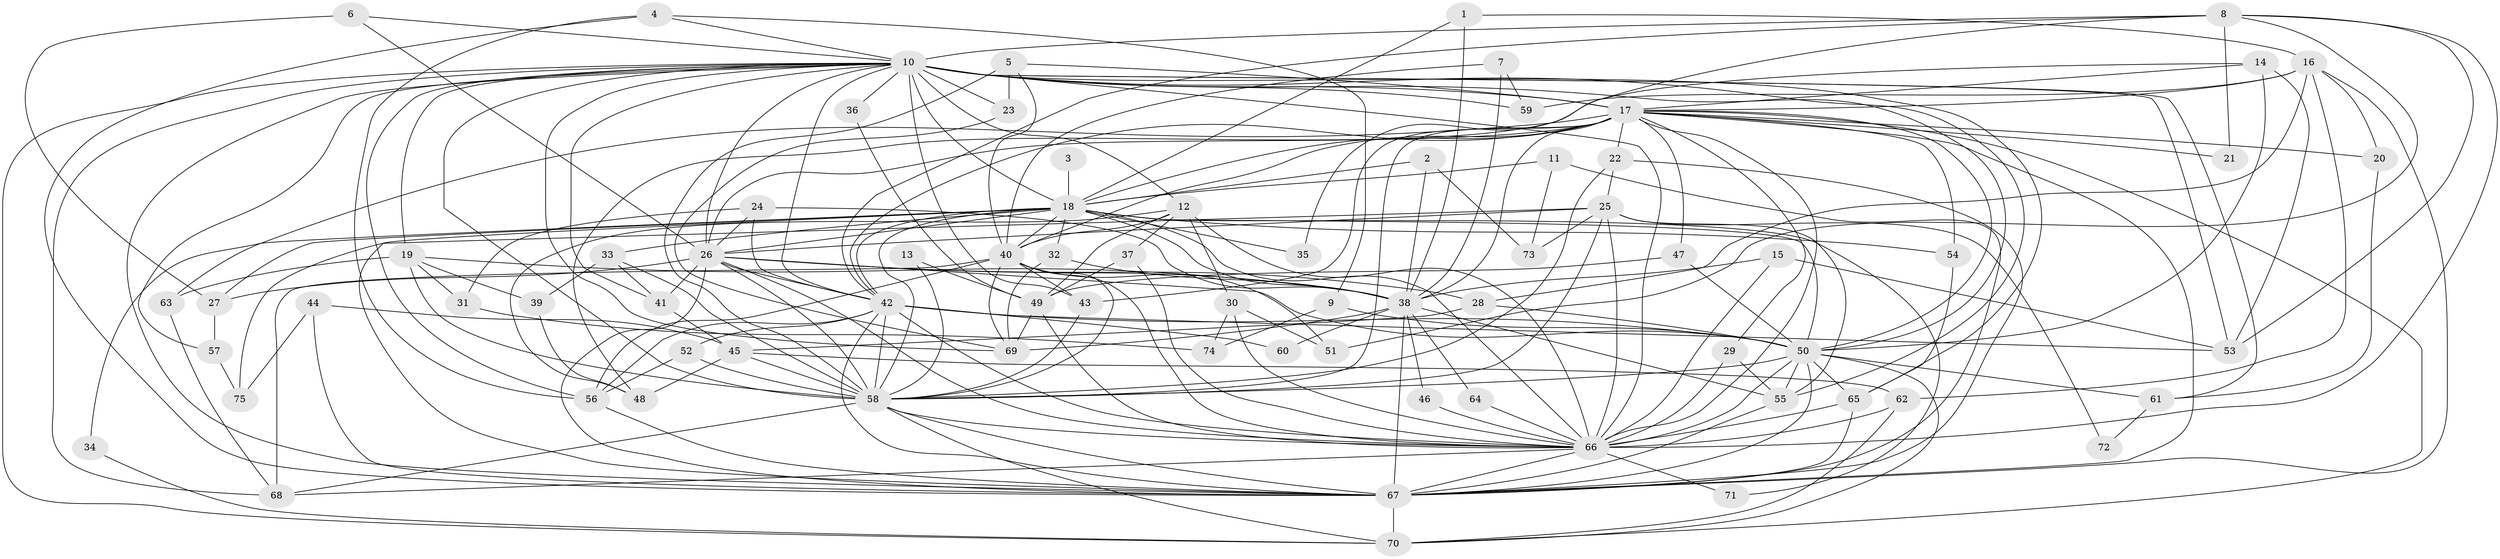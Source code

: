// original degree distribution, {30: 0.006711409395973154, 15: 0.013422818791946308, 18: 0.013422818791946308, 25: 0.006711409395973154, 19: 0.006711409395973154, 32: 0.006711409395973154, 26: 0.006711409395973154, 24: 0.006711409395973154, 17: 0.006711409395973154, 3: 0.2214765100671141, 7: 0.026845637583892617, 12: 0.006711409395973154, 8: 0.006711409395973154, 6: 0.026845637583892617, 5: 0.040268456375838924, 4: 0.09395973154362416, 2: 0.5033557046979866}
// Generated by graph-tools (version 1.1) at 2025/36/03/04/25 23:36:16]
// undirected, 75 vertices, 222 edges
graph export_dot {
  node [color=gray90,style=filled];
  1;
  2;
  3;
  4;
  5;
  6;
  7;
  8;
  9;
  10;
  11;
  12;
  13;
  14;
  15;
  16;
  17;
  18;
  19;
  20;
  21;
  22;
  23;
  24;
  25;
  26;
  27;
  28;
  29;
  30;
  31;
  32;
  33;
  34;
  35;
  36;
  37;
  38;
  39;
  40;
  41;
  42;
  43;
  44;
  45;
  46;
  47;
  48;
  49;
  50;
  51;
  52;
  53;
  54;
  55;
  56;
  57;
  58;
  59;
  60;
  61;
  62;
  63;
  64;
  65;
  66;
  67;
  68;
  69;
  70;
  71;
  72;
  73;
  74;
  75;
  1 -- 16 [weight=1.0];
  1 -- 18 [weight=1.0];
  1 -- 38 [weight=1.0];
  2 -- 18 [weight=1.0];
  2 -- 38 [weight=1.0];
  2 -- 73 [weight=1.0];
  3 -- 18 [weight=1.0];
  4 -- 9 [weight=1.0];
  4 -- 10 [weight=1.0];
  4 -- 56 [weight=1.0];
  4 -- 67 [weight=1.0];
  5 -- 17 [weight=1.0];
  5 -- 23 [weight=1.0];
  5 -- 40 [weight=1.0];
  5 -- 58 [weight=1.0];
  6 -- 10 [weight=1.0];
  6 -- 26 [weight=1.0];
  6 -- 27 [weight=1.0];
  7 -- 38 [weight=1.0];
  7 -- 40 [weight=1.0];
  7 -- 59 [weight=1.0];
  8 -- 10 [weight=1.0];
  8 -- 21 [weight=1.0];
  8 -- 35 [weight=1.0];
  8 -- 42 [weight=1.0];
  8 -- 51 [weight=1.0];
  8 -- 53 [weight=1.0];
  8 -- 66 [weight=1.0];
  9 -- 50 [weight=2.0];
  9 -- 74 [weight=1.0];
  10 -- 12 [weight=1.0];
  10 -- 17 [weight=1.0];
  10 -- 18 [weight=2.0];
  10 -- 19 [weight=1.0];
  10 -- 23 [weight=1.0];
  10 -- 26 [weight=1.0];
  10 -- 36 [weight=1.0];
  10 -- 41 [weight=1.0];
  10 -- 42 [weight=2.0];
  10 -- 43 [weight=1.0];
  10 -- 50 [weight=2.0];
  10 -- 53 [weight=1.0];
  10 -- 55 [weight=1.0];
  10 -- 56 [weight=1.0];
  10 -- 57 [weight=1.0];
  10 -- 58 [weight=1.0];
  10 -- 59 [weight=1.0];
  10 -- 61 [weight=1.0];
  10 -- 65 [weight=2.0];
  10 -- 66 [weight=2.0];
  10 -- 67 [weight=1.0];
  10 -- 68 [weight=1.0];
  10 -- 69 [weight=1.0];
  10 -- 70 [weight=1.0];
  11 -- 18 [weight=2.0];
  11 -- 67 [weight=1.0];
  11 -- 73 [weight=1.0];
  12 -- 30 [weight=1.0];
  12 -- 37 [weight=1.0];
  12 -- 40 [weight=1.0];
  12 -- 48 [weight=1.0];
  12 -- 49 [weight=1.0];
  12 -- 66 [weight=1.0];
  13 -- 49 [weight=1.0];
  13 -- 58 [weight=1.0];
  14 -- 17 [weight=1.0];
  14 -- 48 [weight=1.0];
  14 -- 50 [weight=1.0];
  14 -- 53 [weight=1.0];
  15 -- 38 [weight=1.0];
  15 -- 53 [weight=1.0];
  15 -- 66 [weight=1.0];
  16 -- 17 [weight=1.0];
  16 -- 20 [weight=1.0];
  16 -- 28 [weight=1.0];
  16 -- 59 [weight=1.0];
  16 -- 62 [weight=1.0];
  16 -- 67 [weight=1.0];
  17 -- 18 [weight=1.0];
  17 -- 20 [weight=1.0];
  17 -- 21 [weight=1.0];
  17 -- 22 [weight=1.0];
  17 -- 26 [weight=1.0];
  17 -- 29 [weight=1.0];
  17 -- 38 [weight=1.0];
  17 -- 40 [weight=1.0];
  17 -- 42 [weight=1.0];
  17 -- 43 [weight=2.0];
  17 -- 47 [weight=1.0];
  17 -- 50 [weight=2.0];
  17 -- 54 [weight=1.0];
  17 -- 58 [weight=2.0];
  17 -- 63 [weight=1.0];
  17 -- 66 [weight=1.0];
  17 -- 67 [weight=1.0];
  17 -- 70 [weight=1.0];
  18 -- 26 [weight=1.0];
  18 -- 27 [weight=1.0];
  18 -- 32 [weight=1.0];
  18 -- 33 [weight=1.0];
  18 -- 34 [weight=1.0];
  18 -- 35 [weight=1.0];
  18 -- 38 [weight=1.0];
  18 -- 40 [weight=1.0];
  18 -- 42 [weight=1.0];
  18 -- 50 [weight=2.0];
  18 -- 54 [weight=1.0];
  18 -- 58 [weight=2.0];
  18 -- 66 [weight=1.0];
  18 -- 67 [weight=1.0];
  18 -- 71 [weight=1.0];
  19 -- 31 [weight=1.0];
  19 -- 38 [weight=1.0];
  19 -- 39 [weight=1.0];
  19 -- 58 [weight=1.0];
  19 -- 63 [weight=1.0];
  20 -- 61 [weight=1.0];
  22 -- 25 [weight=1.0];
  22 -- 58 [weight=1.0];
  22 -- 67 [weight=1.0];
  23 -- 69 [weight=1.0];
  24 -- 26 [weight=1.0];
  24 -- 31 [weight=1.0];
  24 -- 38 [weight=1.0];
  24 -- 42 [weight=1.0];
  25 -- 26 [weight=1.0];
  25 -- 55 [weight=1.0];
  25 -- 58 [weight=1.0];
  25 -- 66 [weight=1.0];
  25 -- 72 [weight=1.0];
  25 -- 73 [weight=1.0];
  25 -- 75 [weight=1.0];
  26 -- 27 [weight=1.0];
  26 -- 28 [weight=1.0];
  26 -- 38 [weight=2.0];
  26 -- 41 [weight=1.0];
  26 -- 42 [weight=1.0];
  26 -- 50 [weight=2.0];
  26 -- 58 [weight=1.0];
  26 -- 66 [weight=2.0];
  26 -- 67 [weight=1.0];
  27 -- 57 [weight=1.0];
  28 -- 45 [weight=1.0];
  28 -- 50 [weight=2.0];
  29 -- 55 [weight=1.0];
  29 -- 66 [weight=1.0];
  30 -- 51 [weight=1.0];
  30 -- 66 [weight=2.0];
  30 -- 74 [weight=1.0];
  31 -- 74 [weight=1.0];
  32 -- 38 [weight=1.0];
  32 -- 69 [weight=1.0];
  33 -- 39 [weight=1.0];
  33 -- 41 [weight=1.0];
  33 -- 58 [weight=1.0];
  34 -- 70 [weight=1.0];
  36 -- 49 [weight=1.0];
  37 -- 49 [weight=1.0];
  37 -- 66 [weight=1.0];
  38 -- 46 [weight=1.0];
  38 -- 55 [weight=1.0];
  38 -- 60 [weight=1.0];
  38 -- 64 [weight=1.0];
  38 -- 67 [weight=1.0];
  38 -- 69 [weight=1.0];
  39 -- 48 [weight=1.0];
  40 -- 43 [weight=1.0];
  40 -- 51 [weight=1.0];
  40 -- 56 [weight=1.0];
  40 -- 58 [weight=1.0];
  40 -- 66 [weight=1.0];
  40 -- 68 [weight=1.0];
  40 -- 69 [weight=1.0];
  41 -- 45 [weight=1.0];
  42 -- 50 [weight=2.0];
  42 -- 52 [weight=1.0];
  42 -- 53 [weight=1.0];
  42 -- 56 [weight=1.0];
  42 -- 58 [weight=2.0];
  42 -- 60 [weight=2.0];
  42 -- 66 [weight=1.0];
  42 -- 67 [weight=1.0];
  43 -- 58 [weight=1.0];
  44 -- 45 [weight=1.0];
  44 -- 67 [weight=1.0];
  44 -- 75 [weight=1.0];
  45 -- 48 [weight=1.0];
  45 -- 58 [weight=1.0];
  45 -- 62 [weight=1.0];
  46 -- 66 [weight=1.0];
  47 -- 49 [weight=1.0];
  47 -- 50 [weight=1.0];
  49 -- 66 [weight=1.0];
  49 -- 69 [weight=1.0];
  50 -- 55 [weight=1.0];
  50 -- 58 [weight=2.0];
  50 -- 61 [weight=1.0];
  50 -- 65 [weight=1.0];
  50 -- 66 [weight=4.0];
  50 -- 67 [weight=2.0];
  50 -- 70 [weight=1.0];
  52 -- 56 [weight=1.0];
  52 -- 58 [weight=1.0];
  54 -- 65 [weight=1.0];
  55 -- 67 [weight=1.0];
  56 -- 67 [weight=1.0];
  57 -- 75 [weight=1.0];
  58 -- 66 [weight=1.0];
  58 -- 67 [weight=1.0];
  58 -- 68 [weight=1.0];
  58 -- 70 [weight=1.0];
  61 -- 72 [weight=1.0];
  62 -- 66 [weight=1.0];
  62 -- 70 [weight=1.0];
  63 -- 68 [weight=1.0];
  64 -- 66 [weight=1.0];
  65 -- 66 [weight=1.0];
  65 -- 67 [weight=1.0];
  66 -- 67 [weight=1.0];
  66 -- 68 [weight=1.0];
  66 -- 71 [weight=1.0];
  67 -- 70 [weight=1.0];
}
